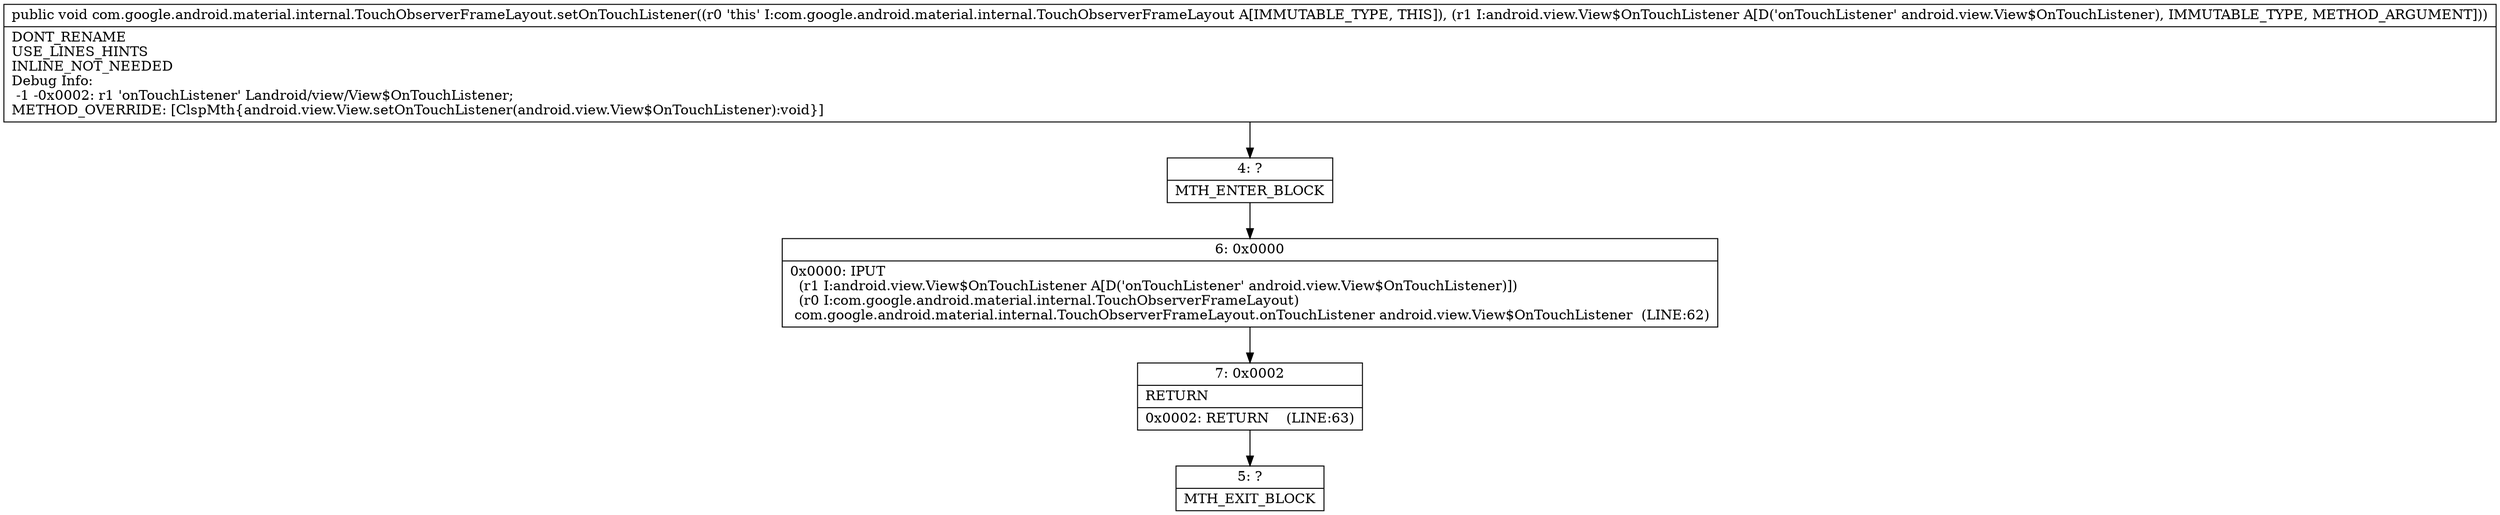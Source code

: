 digraph "CFG forcom.google.android.material.internal.TouchObserverFrameLayout.setOnTouchListener(Landroid\/view\/View$OnTouchListener;)V" {
Node_4 [shape=record,label="{4\:\ ?|MTH_ENTER_BLOCK\l}"];
Node_6 [shape=record,label="{6\:\ 0x0000|0x0000: IPUT  \l  (r1 I:android.view.View$OnTouchListener A[D('onTouchListener' android.view.View$OnTouchListener)])\l  (r0 I:com.google.android.material.internal.TouchObserverFrameLayout)\l com.google.android.material.internal.TouchObserverFrameLayout.onTouchListener android.view.View$OnTouchListener  (LINE:62)\l}"];
Node_7 [shape=record,label="{7\:\ 0x0002|RETURN\l|0x0002: RETURN    (LINE:63)\l}"];
Node_5 [shape=record,label="{5\:\ ?|MTH_EXIT_BLOCK\l}"];
MethodNode[shape=record,label="{public void com.google.android.material.internal.TouchObserverFrameLayout.setOnTouchListener((r0 'this' I:com.google.android.material.internal.TouchObserverFrameLayout A[IMMUTABLE_TYPE, THIS]), (r1 I:android.view.View$OnTouchListener A[D('onTouchListener' android.view.View$OnTouchListener), IMMUTABLE_TYPE, METHOD_ARGUMENT]))  | DONT_RENAME\lUSE_LINES_HINTS\lINLINE_NOT_NEEDED\lDebug Info:\l  \-1 \-0x0002: r1 'onTouchListener' Landroid\/view\/View$OnTouchListener;\lMETHOD_OVERRIDE: [ClspMth\{android.view.View.setOnTouchListener(android.view.View$OnTouchListener):void\}]\l}"];
MethodNode -> Node_4;Node_4 -> Node_6;
Node_6 -> Node_7;
Node_7 -> Node_5;
}

